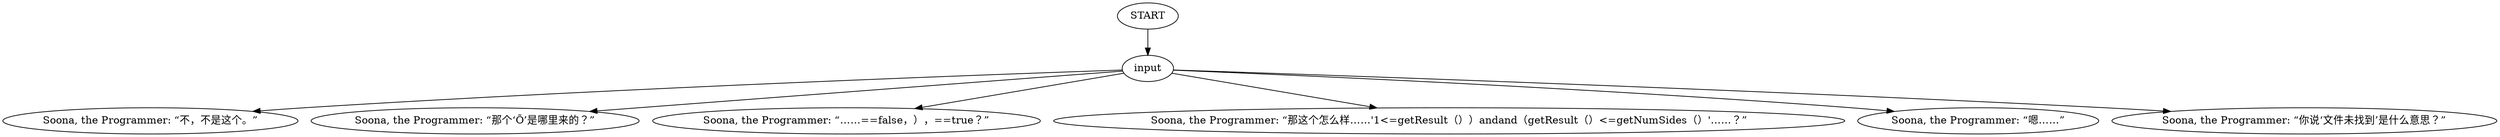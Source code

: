 # ICE / SOONA barks
# Things Noid says inside the church.
# ==================================================
digraph G {
	  0 [label="START"];
	  1 [label="input"];
	  2 [label="Soona, the Programmer: “不，不是这个。”"];
	  3 [label="Soona, the Programmer: “那个‘Õ’是哪里来的？”"];
	  5 [label="Soona, the Programmer: “……==false，），==true？”"];
	  6 [label="Soona, the Programmer: “那这个怎么样……'1<=getResult（））andand（getResult（）<=getNumSides（）'……？”"];
	  7 [label="Soona, the Programmer: “嗯……”"];
	  8 [label="Soona, the Programmer: “你说‘文件未找到’是什么意思？”"];
	  0 -> 1
	  1 -> 2
	  1 -> 3
	  1 -> 5
	  1 -> 6
	  1 -> 7
	  1 -> 8
}

